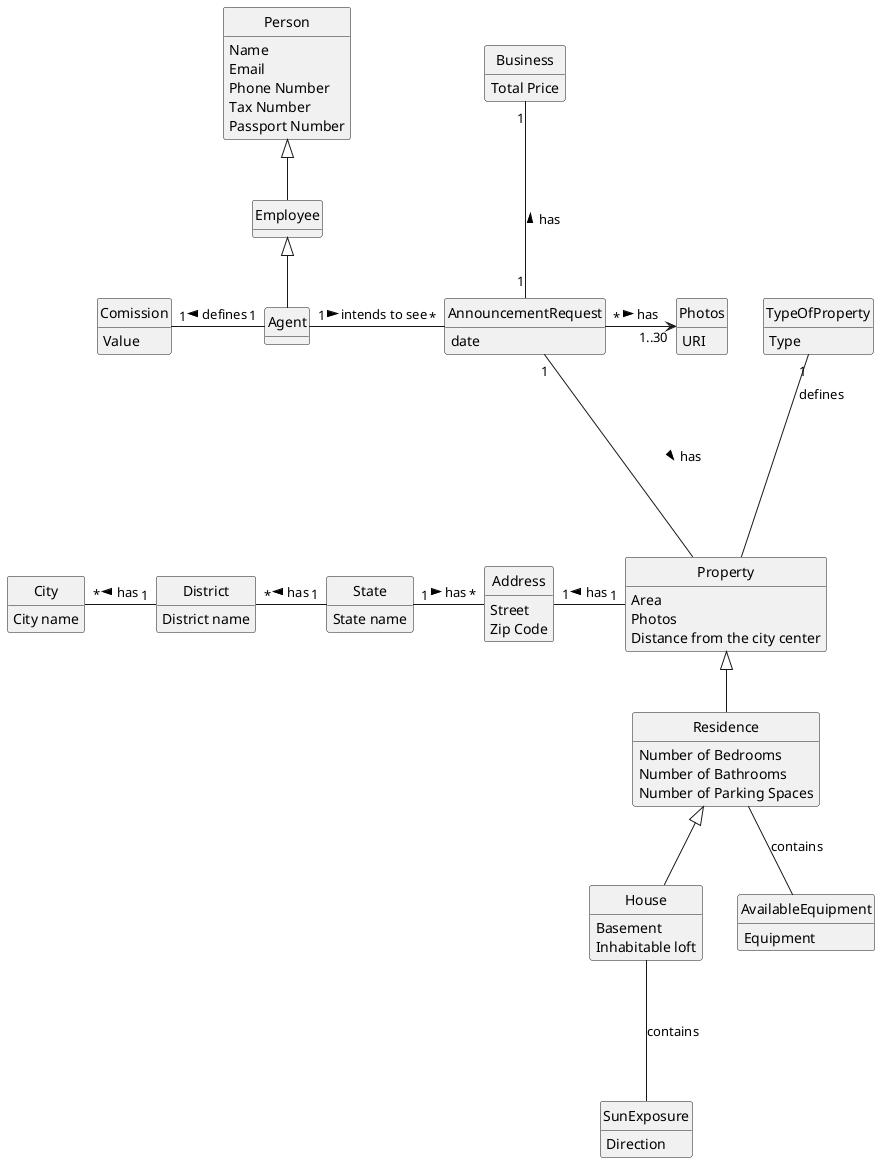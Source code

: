 @startuml

skinparam groupInheritance 2
skinparam monochrome true
skinparam packageStyle rectangle
skinparam shadowing false
skinparam classAttributeIconSize 0
hide circle
hide methods

class Employee{
}

class Person{
Name
Email
Phone Number
Tax Number
Passport Number
}

class Agent{
}

class AnnouncementRequest{
date
}


class Residence {
    Number of Bedrooms
    Number of Bathrooms
    Number of Parking Spaces
}

class Property {
    Area
    Photos
    Distance from the city center
}

class TypeOfProperty{
    Type
}

class Photos {
    URI
}

class House {
    Basement
    Inhabitable loft
}

class SunExposure {
    Direction
}

class AvailableEquipment {
    Equipment
}

class City {
    City name
}

class District {
    District name
}

class State {
    State name
}

class Address {
    Street
    Zip Code
}

class Business {
    Total Price
}

class Comission {
    Value
}



Person <|-- Employee
Employee <|--Agent

Agent "1" - "*" AnnouncementRequest:intends to see >

AnnouncementRequest "1" -- Property: has >
TypeOfProperty "1" -- Property:defines\n\n\n\n\n\n\n
Property <|-- Residence
Residence <|-- House
AnnouncementRequest "*" -> "1..30" Photos: has >
Residence -- AvailableEquipment : contains
House --- SunExposure:contains

Address "1" -right-- "1" Property: has <
State "1" -left-- "*" District: has >
District "1" -left-- "*" City: has >
Address "*" -left-- "1" State: has <

Business "1" --- "1" AnnouncementRequest: has <

Agent "1" -left "1" Comission: defines >


@enduml